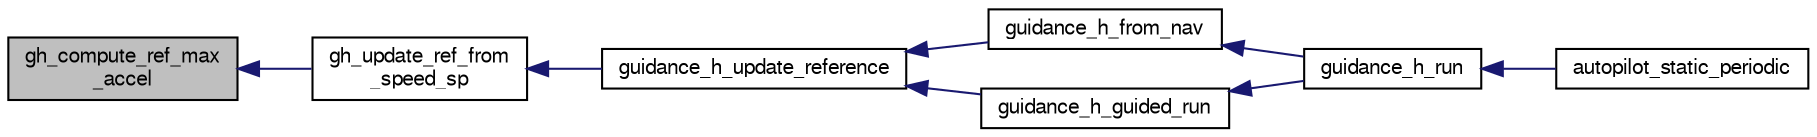 digraph "gh_compute_ref_max_accel"
{
  edge [fontname="FreeSans",fontsize="10",labelfontname="FreeSans",labelfontsize="10"];
  node [fontname="FreeSans",fontsize="10",shape=record];
  rankdir="LR";
  Node1 [label="gh_compute_ref_max\l_accel",height=0.2,width=0.4,color="black", fillcolor="grey75", style="filled", fontcolor="black"];
  Node1 -> Node2 [dir="back",color="midnightblue",fontsize="10",style="solid",fontname="FreeSans"];
  Node2 [label="gh_update_ref_from\l_speed_sp",height=0.2,width=0.4,color="black", fillcolor="white", style="filled",URL="$guidance__h__ref_8h.html#ac8675e1f8ea25de7508d42a955ba8f8c"];
  Node2 -> Node3 [dir="back",color="midnightblue",fontsize="10",style="solid",fontname="FreeSans"];
  Node3 [label="guidance_h_update_reference",height=0.2,width=0.4,color="black", fillcolor="white", style="filled",URL="$rotorcraft_2guidance_2guidance__h_8c.html#aaef8fae11f920120aee046f87777fe9f"];
  Node3 -> Node4 [dir="back",color="midnightblue",fontsize="10",style="solid",fontname="FreeSans"];
  Node4 [label="guidance_h_from_nav",height=0.2,width=0.4,color="black", fillcolor="white", style="filled",URL="$rotorcraft_2guidance_2guidance__h_8h.html#a609bdd40f9f6aeac4b4d493ffabd24d5",tooltip="Set horizontal guidance from NAV and run control loop. "];
  Node4 -> Node5 [dir="back",color="midnightblue",fontsize="10",style="solid",fontname="FreeSans"];
  Node5 [label="guidance_h_run",height=0.2,width=0.4,color="black", fillcolor="white", style="filled",URL="$rotorcraft_2guidance_2guidance__h_8h.html#afff2f6a359638c74d5d1051c3edfa554"];
  Node5 -> Node6 [dir="back",color="midnightblue",fontsize="10",style="solid",fontname="FreeSans"];
  Node6 [label="autopilot_static_periodic",height=0.2,width=0.4,color="black", fillcolor="white", style="filled",URL="$rotorcraft_2autopilot__static_8c.html#a81ff7c3a0611cb76bfbd35fc817070d6"];
  Node3 -> Node7 [dir="back",color="midnightblue",fontsize="10",style="solid",fontname="FreeSans"];
  Node7 [label="guidance_h_guided_run",height=0.2,width=0.4,color="black", fillcolor="white", style="filled",URL="$rotorcraft_2guidance_2guidance__h_8h.html#a60716914dafeccd7ab74967606ae4045",tooltip="Run GUIDED mode control. "];
  Node7 -> Node5 [dir="back",color="midnightblue",fontsize="10",style="solid",fontname="FreeSans"];
}
